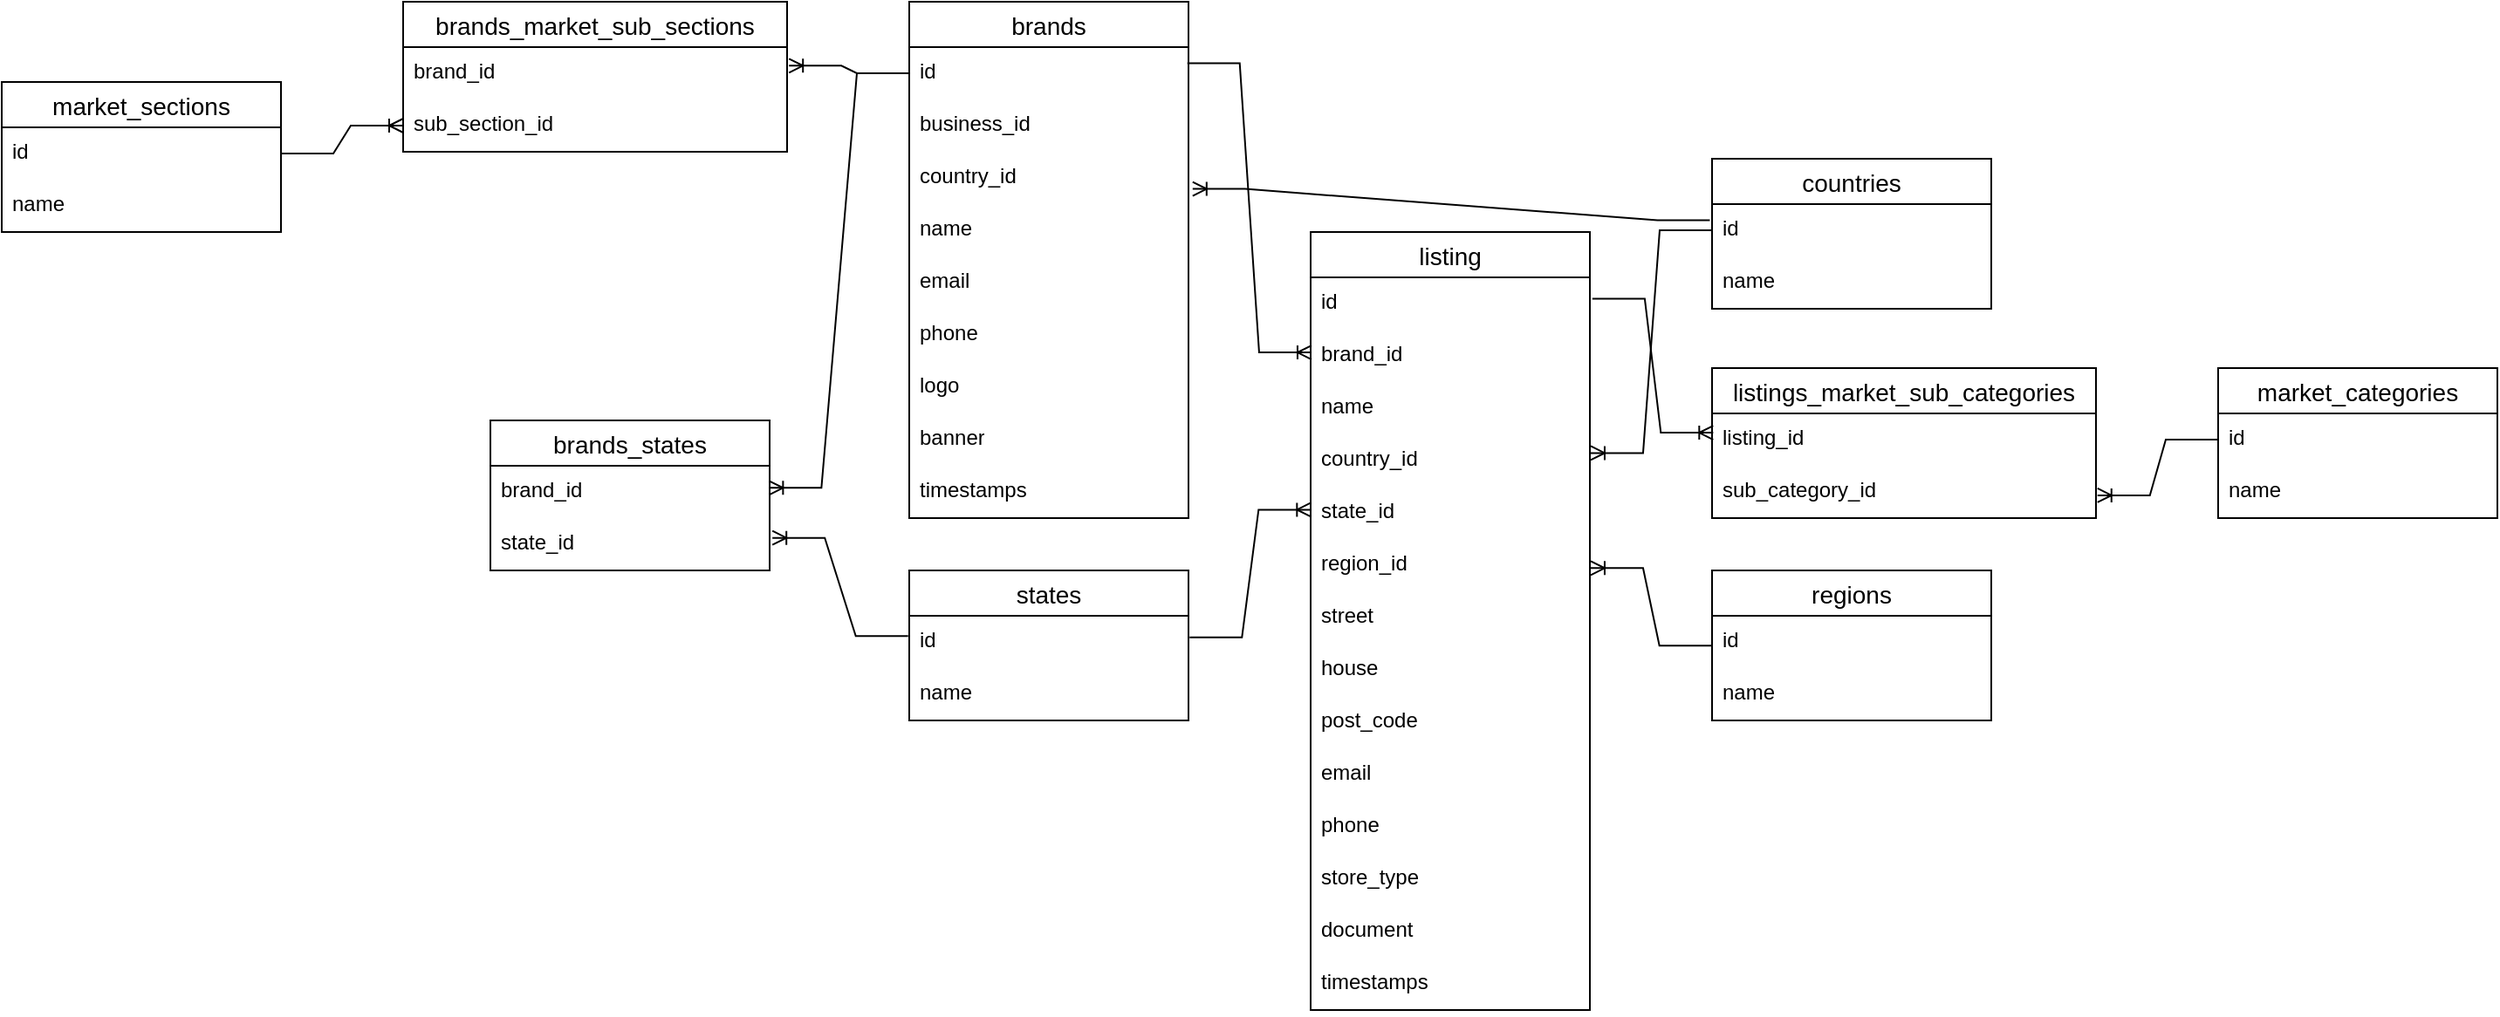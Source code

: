<mxfile version="28.0.7">
  <diagram name="Страница — 1" id="An0OuFLMLPZmMfHB33p0">
    <mxGraphModel dx="1101" dy="143" grid="1" gridSize="10" guides="1" tooltips="1" connect="1" arrows="1" fold="1" page="1" pageScale="1" pageWidth="827" pageHeight="1169" math="0" shadow="0">
      <root>
        <mxCell id="0" />
        <mxCell id="1" parent="0" />
        <mxCell id="Ajq6OxWWVP-JyfNao7yZ-18" value="brands" style="swimlane;fontStyle=0;childLayout=stackLayout;horizontal=1;startSize=26;horizontalStack=0;resizeParent=1;resizeParentMax=0;resizeLast=0;collapsible=1;marginBottom=0;align=center;fontSize=14;" vertex="1" parent="1">
          <mxGeometry x="150" y="190" width="160" height="296" as="geometry" />
        </mxCell>
        <mxCell id="Ajq6OxWWVP-JyfNao7yZ-19" value="id" style="text;strokeColor=none;fillColor=none;spacingLeft=4;spacingRight=4;overflow=hidden;rotatable=0;points=[[0,0.5],[1,0.5]];portConstraint=eastwest;fontSize=12;whiteSpace=wrap;html=1;" vertex="1" parent="Ajq6OxWWVP-JyfNao7yZ-18">
          <mxGeometry y="26" width="160" height="30" as="geometry" />
        </mxCell>
        <mxCell id="Ajq6OxWWVP-JyfNao7yZ-66" value="business_id" style="text;strokeColor=none;fillColor=none;spacingLeft=4;spacingRight=4;overflow=hidden;rotatable=0;points=[[0,0.5],[1,0.5]];portConstraint=eastwest;fontSize=12;whiteSpace=wrap;html=1;" vertex="1" parent="Ajq6OxWWVP-JyfNao7yZ-18">
          <mxGeometry y="56" width="160" height="30" as="geometry" />
        </mxCell>
        <mxCell id="Ajq6OxWWVP-JyfNao7yZ-20" value="country_id" style="text;strokeColor=none;fillColor=none;spacingLeft=4;spacingRight=4;overflow=hidden;rotatable=0;points=[[0,0.5],[1,0.5]];portConstraint=eastwest;fontSize=12;whiteSpace=wrap;html=1;" vertex="1" parent="Ajq6OxWWVP-JyfNao7yZ-18">
          <mxGeometry y="86" width="160" height="30" as="geometry" />
        </mxCell>
        <mxCell id="Ajq6OxWWVP-JyfNao7yZ-51" value="name" style="text;strokeColor=none;fillColor=none;spacingLeft=4;spacingRight=4;overflow=hidden;rotatable=0;points=[[0,0.5],[1,0.5]];portConstraint=eastwest;fontSize=12;whiteSpace=wrap;html=1;" vertex="1" parent="Ajq6OxWWVP-JyfNao7yZ-18">
          <mxGeometry y="116" width="160" height="30" as="geometry" />
        </mxCell>
        <mxCell id="Ajq6OxWWVP-JyfNao7yZ-21" value="email" style="text;strokeColor=none;fillColor=none;spacingLeft=4;spacingRight=4;overflow=hidden;rotatable=0;points=[[0,0.5],[1,0.5]];portConstraint=eastwest;fontSize=12;whiteSpace=wrap;html=1;" vertex="1" parent="Ajq6OxWWVP-JyfNao7yZ-18">
          <mxGeometry y="146" width="160" height="30" as="geometry" />
        </mxCell>
        <mxCell id="Ajq6OxWWVP-JyfNao7yZ-35" value="phone" style="text;strokeColor=none;fillColor=none;spacingLeft=4;spacingRight=4;overflow=hidden;rotatable=0;points=[[0,0.5],[1,0.5]];portConstraint=eastwest;fontSize=12;whiteSpace=wrap;html=1;" vertex="1" parent="Ajq6OxWWVP-JyfNao7yZ-18">
          <mxGeometry y="176" width="160" height="30" as="geometry" />
        </mxCell>
        <mxCell id="Ajq6OxWWVP-JyfNao7yZ-42" value="logo" style="text;strokeColor=none;fillColor=none;spacingLeft=4;spacingRight=4;overflow=hidden;rotatable=0;points=[[0,0.5],[1,0.5]];portConstraint=eastwest;fontSize=12;whiteSpace=wrap;html=1;" vertex="1" parent="Ajq6OxWWVP-JyfNao7yZ-18">
          <mxGeometry y="206" width="160" height="30" as="geometry" />
        </mxCell>
        <mxCell id="Ajq6OxWWVP-JyfNao7yZ-43" value="banner" style="text;strokeColor=none;fillColor=none;spacingLeft=4;spacingRight=4;overflow=hidden;rotatable=0;points=[[0,0.5],[1,0.5]];portConstraint=eastwest;fontSize=12;whiteSpace=wrap;html=1;" vertex="1" parent="Ajq6OxWWVP-JyfNao7yZ-18">
          <mxGeometry y="236" width="160" height="30" as="geometry" />
        </mxCell>
        <mxCell id="Ajq6OxWWVP-JyfNao7yZ-64" value="timestamps" style="text;strokeColor=none;fillColor=none;spacingLeft=4;spacingRight=4;overflow=hidden;rotatable=0;points=[[0,0.5],[1,0.5]];portConstraint=eastwest;fontSize=12;whiteSpace=wrap;html=1;" vertex="1" parent="Ajq6OxWWVP-JyfNao7yZ-18">
          <mxGeometry y="266" width="160" height="30" as="geometry" />
        </mxCell>
        <mxCell id="Ajq6OxWWVP-JyfNao7yZ-22" value="countries" style="swimlane;fontStyle=0;childLayout=stackLayout;horizontal=1;startSize=26;horizontalStack=0;resizeParent=1;resizeParentMax=0;resizeLast=0;collapsible=1;marginBottom=0;align=center;fontSize=14;" vertex="1" parent="1">
          <mxGeometry x="610" y="280" width="160" height="86" as="geometry" />
        </mxCell>
        <mxCell id="Ajq6OxWWVP-JyfNao7yZ-23" value="id" style="text;strokeColor=none;fillColor=none;spacingLeft=4;spacingRight=4;overflow=hidden;rotatable=0;points=[[0,0.5],[1,0.5]];portConstraint=eastwest;fontSize=12;whiteSpace=wrap;html=1;" vertex="1" parent="Ajq6OxWWVP-JyfNao7yZ-22">
          <mxGeometry y="26" width="160" height="30" as="geometry" />
        </mxCell>
        <mxCell id="Ajq6OxWWVP-JyfNao7yZ-24" value="name" style="text;strokeColor=none;fillColor=none;spacingLeft=4;spacingRight=4;overflow=hidden;rotatable=0;points=[[0,0.5],[1,0.5]];portConstraint=eastwest;fontSize=12;whiteSpace=wrap;html=1;" vertex="1" parent="Ajq6OxWWVP-JyfNao7yZ-22">
          <mxGeometry y="56" width="160" height="30" as="geometry" />
        </mxCell>
        <mxCell id="Ajq6OxWWVP-JyfNao7yZ-26" value="states" style="swimlane;fontStyle=0;childLayout=stackLayout;horizontal=1;startSize=26;horizontalStack=0;resizeParent=1;resizeParentMax=0;resizeLast=0;collapsible=1;marginBottom=0;align=center;fontSize=14;" vertex="1" parent="1">
          <mxGeometry x="150" y="516" width="160" height="86" as="geometry" />
        </mxCell>
        <mxCell id="Ajq6OxWWVP-JyfNao7yZ-27" value="id" style="text;strokeColor=none;fillColor=none;spacingLeft=4;spacingRight=4;overflow=hidden;rotatable=0;points=[[0,0.5],[1,0.5]];portConstraint=eastwest;fontSize=12;whiteSpace=wrap;html=1;" vertex="1" parent="Ajq6OxWWVP-JyfNao7yZ-26">
          <mxGeometry y="26" width="160" height="30" as="geometry" />
        </mxCell>
        <mxCell id="Ajq6OxWWVP-JyfNao7yZ-28" value="name" style="text;strokeColor=none;fillColor=none;spacingLeft=4;spacingRight=4;overflow=hidden;rotatable=0;points=[[0,0.5],[1,0.5]];portConstraint=eastwest;fontSize=12;whiteSpace=wrap;html=1;" vertex="1" parent="Ajq6OxWWVP-JyfNao7yZ-26">
          <mxGeometry y="56" width="160" height="30" as="geometry" />
        </mxCell>
        <mxCell id="Ajq6OxWWVP-JyfNao7yZ-29" value="regions" style="swimlane;fontStyle=0;childLayout=stackLayout;horizontal=1;startSize=26;horizontalStack=0;resizeParent=1;resizeParentMax=0;resizeLast=0;collapsible=1;marginBottom=0;align=center;fontSize=14;" vertex="1" parent="1">
          <mxGeometry x="610" y="516" width="160" height="86" as="geometry" />
        </mxCell>
        <mxCell id="Ajq6OxWWVP-JyfNao7yZ-30" value="id" style="text;strokeColor=none;fillColor=none;spacingLeft=4;spacingRight=4;overflow=hidden;rotatable=0;points=[[0,0.5],[1,0.5]];portConstraint=eastwest;fontSize=12;whiteSpace=wrap;html=1;" vertex="1" parent="Ajq6OxWWVP-JyfNao7yZ-29">
          <mxGeometry y="26" width="160" height="30" as="geometry" />
        </mxCell>
        <mxCell id="Ajq6OxWWVP-JyfNao7yZ-31" value="name" style="text;strokeColor=none;fillColor=none;spacingLeft=4;spacingRight=4;overflow=hidden;rotatable=0;points=[[0,0.5],[1,0.5]];portConstraint=eastwest;fontSize=12;whiteSpace=wrap;html=1;" vertex="1" parent="Ajq6OxWWVP-JyfNao7yZ-29">
          <mxGeometry y="56" width="160" height="30" as="geometry" />
        </mxCell>
        <mxCell id="Ajq6OxWWVP-JyfNao7yZ-32" value="brands_states" style="swimlane;fontStyle=0;childLayout=stackLayout;horizontal=1;startSize=26;horizontalStack=0;resizeParent=1;resizeParentMax=0;resizeLast=0;collapsible=1;marginBottom=0;align=center;fontSize=14;" vertex="1" parent="1">
          <mxGeometry x="-90" y="430" width="160" height="86" as="geometry" />
        </mxCell>
        <mxCell id="Ajq6OxWWVP-JyfNao7yZ-33" value="brand_id" style="text;strokeColor=none;fillColor=none;spacingLeft=4;spacingRight=4;overflow=hidden;rotatable=0;points=[[0,0.5],[1,0.5]];portConstraint=eastwest;fontSize=12;whiteSpace=wrap;html=1;" vertex="1" parent="Ajq6OxWWVP-JyfNao7yZ-32">
          <mxGeometry y="26" width="160" height="30" as="geometry" />
        </mxCell>
        <mxCell id="Ajq6OxWWVP-JyfNao7yZ-34" value="state_id" style="text;strokeColor=none;fillColor=none;spacingLeft=4;spacingRight=4;overflow=hidden;rotatable=0;points=[[0,0.5],[1,0.5]];portConstraint=eastwest;fontSize=12;whiteSpace=wrap;html=1;" vertex="1" parent="Ajq6OxWWVP-JyfNao7yZ-32">
          <mxGeometry y="56" width="160" height="30" as="geometry" />
        </mxCell>
        <mxCell id="Ajq6OxWWVP-JyfNao7yZ-36" value="market_sections" style="swimlane;fontStyle=0;childLayout=stackLayout;horizontal=1;startSize=26;horizontalStack=0;resizeParent=1;resizeParentMax=0;resizeLast=0;collapsible=1;marginBottom=0;align=center;fontSize=14;" vertex="1" parent="1">
          <mxGeometry x="-370" y="236" width="160" height="86" as="geometry" />
        </mxCell>
        <mxCell id="Ajq6OxWWVP-JyfNao7yZ-37" value="id" style="text;strokeColor=none;fillColor=none;spacingLeft=4;spacingRight=4;overflow=hidden;rotatable=0;points=[[0,0.5],[1,0.5]];portConstraint=eastwest;fontSize=12;whiteSpace=wrap;html=1;" vertex="1" parent="Ajq6OxWWVP-JyfNao7yZ-36">
          <mxGeometry y="26" width="160" height="30" as="geometry" />
        </mxCell>
        <mxCell id="Ajq6OxWWVP-JyfNao7yZ-38" value="name" style="text;strokeColor=none;fillColor=none;spacingLeft=4;spacingRight=4;overflow=hidden;rotatable=0;points=[[0,0.5],[1,0.5]];portConstraint=eastwest;fontSize=12;whiteSpace=wrap;html=1;" vertex="1" parent="Ajq6OxWWVP-JyfNao7yZ-36">
          <mxGeometry y="56" width="160" height="30" as="geometry" />
        </mxCell>
        <mxCell id="Ajq6OxWWVP-JyfNao7yZ-39" value="brands_market_sub_sections" style="swimlane;fontStyle=0;childLayout=stackLayout;horizontal=1;startSize=26;horizontalStack=0;resizeParent=1;resizeParentMax=0;resizeLast=0;collapsible=1;marginBottom=0;align=center;fontSize=14;" vertex="1" parent="1">
          <mxGeometry x="-140" y="190" width="220" height="86" as="geometry" />
        </mxCell>
        <mxCell id="Ajq6OxWWVP-JyfNao7yZ-40" value="brand_id" style="text;strokeColor=none;fillColor=none;spacingLeft=4;spacingRight=4;overflow=hidden;rotatable=0;points=[[0,0.5],[1,0.5]];portConstraint=eastwest;fontSize=12;whiteSpace=wrap;html=1;" vertex="1" parent="Ajq6OxWWVP-JyfNao7yZ-39">
          <mxGeometry y="26" width="220" height="30" as="geometry" />
        </mxCell>
        <mxCell id="Ajq6OxWWVP-JyfNao7yZ-41" value="sub_section_id" style="text;strokeColor=none;fillColor=none;spacingLeft=4;spacingRight=4;overflow=hidden;rotatable=0;points=[[0,0.5],[1,0.5]];portConstraint=eastwest;fontSize=12;whiteSpace=wrap;html=1;" vertex="1" parent="Ajq6OxWWVP-JyfNao7yZ-39">
          <mxGeometry y="56" width="220" height="30" as="geometry" />
        </mxCell>
        <mxCell id="Ajq6OxWWVP-JyfNao7yZ-44" value="listing" style="swimlane;fontStyle=0;childLayout=stackLayout;horizontal=1;startSize=26;horizontalStack=0;resizeParent=1;resizeParentMax=0;resizeLast=0;collapsible=1;marginBottom=0;align=center;fontSize=14;" vertex="1" parent="1">
          <mxGeometry x="380" y="322" width="160" height="446" as="geometry" />
        </mxCell>
        <mxCell id="Ajq6OxWWVP-JyfNao7yZ-45" value="id" style="text;strokeColor=none;fillColor=none;spacingLeft=4;spacingRight=4;overflow=hidden;rotatable=0;points=[[0,0.5],[1,0.5]];portConstraint=eastwest;fontSize=12;whiteSpace=wrap;html=1;" vertex="1" parent="Ajq6OxWWVP-JyfNao7yZ-44">
          <mxGeometry y="26" width="160" height="30" as="geometry" />
        </mxCell>
        <mxCell id="Ajq6OxWWVP-JyfNao7yZ-46" value="brand_id" style="text;strokeColor=none;fillColor=none;spacingLeft=4;spacingRight=4;overflow=hidden;rotatable=0;points=[[0,0.5],[1,0.5]];portConstraint=eastwest;fontSize=12;whiteSpace=wrap;html=1;" vertex="1" parent="Ajq6OxWWVP-JyfNao7yZ-44">
          <mxGeometry y="56" width="160" height="30" as="geometry" />
        </mxCell>
        <mxCell id="Ajq6OxWWVP-JyfNao7yZ-47" value="name" style="text;strokeColor=none;fillColor=none;spacingLeft=4;spacingRight=4;overflow=hidden;rotatable=0;points=[[0,0.5],[1,0.5]];portConstraint=eastwest;fontSize=12;whiteSpace=wrap;html=1;" vertex="1" parent="Ajq6OxWWVP-JyfNao7yZ-44">
          <mxGeometry y="86" width="160" height="30" as="geometry" />
        </mxCell>
        <mxCell id="Ajq6OxWWVP-JyfNao7yZ-48" value="country_id" style="text;strokeColor=none;fillColor=none;spacingLeft=4;spacingRight=4;overflow=hidden;rotatable=0;points=[[0,0.5],[1,0.5]];portConstraint=eastwest;fontSize=12;whiteSpace=wrap;html=1;" vertex="1" parent="Ajq6OxWWVP-JyfNao7yZ-44">
          <mxGeometry y="116" width="160" height="30" as="geometry" />
        </mxCell>
        <mxCell id="Ajq6OxWWVP-JyfNao7yZ-49" value="state_id" style="text;strokeColor=none;fillColor=none;spacingLeft=4;spacingRight=4;overflow=hidden;rotatable=0;points=[[0,0.5],[1,0.5]];portConstraint=eastwest;fontSize=12;whiteSpace=wrap;html=1;" vertex="1" parent="Ajq6OxWWVP-JyfNao7yZ-44">
          <mxGeometry y="146" width="160" height="30" as="geometry" />
        </mxCell>
        <mxCell id="Ajq6OxWWVP-JyfNao7yZ-50" value="region_id" style="text;strokeColor=none;fillColor=none;spacingLeft=4;spacingRight=4;overflow=hidden;rotatable=0;points=[[0,0.5],[1,0.5]];portConstraint=eastwest;fontSize=12;whiteSpace=wrap;html=1;" vertex="1" parent="Ajq6OxWWVP-JyfNao7yZ-44">
          <mxGeometry y="176" width="160" height="30" as="geometry" />
        </mxCell>
        <mxCell id="Ajq6OxWWVP-JyfNao7yZ-52" value="street" style="text;strokeColor=none;fillColor=none;spacingLeft=4;spacingRight=4;overflow=hidden;rotatable=0;points=[[0,0.5],[1,0.5]];portConstraint=eastwest;fontSize=12;whiteSpace=wrap;html=1;" vertex="1" parent="Ajq6OxWWVP-JyfNao7yZ-44">
          <mxGeometry y="206" width="160" height="30" as="geometry" />
        </mxCell>
        <mxCell id="Ajq6OxWWVP-JyfNao7yZ-53" value="house" style="text;strokeColor=none;fillColor=none;spacingLeft=4;spacingRight=4;overflow=hidden;rotatable=0;points=[[0,0.5],[1,0.5]];portConstraint=eastwest;fontSize=12;whiteSpace=wrap;html=1;" vertex="1" parent="Ajq6OxWWVP-JyfNao7yZ-44">
          <mxGeometry y="236" width="160" height="30" as="geometry" />
        </mxCell>
        <mxCell id="Ajq6OxWWVP-JyfNao7yZ-54" value="post_code" style="text;strokeColor=none;fillColor=none;spacingLeft=4;spacingRight=4;overflow=hidden;rotatable=0;points=[[0,0.5],[1,0.5]];portConstraint=eastwest;fontSize=12;whiteSpace=wrap;html=1;" vertex="1" parent="Ajq6OxWWVP-JyfNao7yZ-44">
          <mxGeometry y="266" width="160" height="30" as="geometry" />
        </mxCell>
        <mxCell id="Ajq6OxWWVP-JyfNao7yZ-55" value="email" style="text;strokeColor=none;fillColor=none;spacingLeft=4;spacingRight=4;overflow=hidden;rotatable=0;points=[[0,0.5],[1,0.5]];portConstraint=eastwest;fontSize=12;whiteSpace=wrap;html=1;" vertex="1" parent="Ajq6OxWWVP-JyfNao7yZ-44">
          <mxGeometry y="296" width="160" height="30" as="geometry" />
        </mxCell>
        <mxCell id="Ajq6OxWWVP-JyfNao7yZ-56" value="phone" style="text;strokeColor=none;fillColor=none;spacingLeft=4;spacingRight=4;overflow=hidden;rotatable=0;points=[[0,0.5],[1,0.5]];portConstraint=eastwest;fontSize=12;whiteSpace=wrap;html=1;" vertex="1" parent="Ajq6OxWWVP-JyfNao7yZ-44">
          <mxGeometry y="326" width="160" height="30" as="geometry" />
        </mxCell>
        <mxCell id="Ajq6OxWWVP-JyfNao7yZ-63" value="store_type" style="text;strokeColor=none;fillColor=none;spacingLeft=4;spacingRight=4;overflow=hidden;rotatable=0;points=[[0,0.5],[1,0.5]];portConstraint=eastwest;fontSize=12;whiteSpace=wrap;html=1;" vertex="1" parent="Ajq6OxWWVP-JyfNao7yZ-44">
          <mxGeometry y="356" width="160" height="30" as="geometry" />
        </mxCell>
        <mxCell id="Ajq6OxWWVP-JyfNao7yZ-78" value="document" style="text;strokeColor=none;fillColor=none;spacingLeft=4;spacingRight=4;overflow=hidden;rotatable=0;points=[[0,0.5],[1,0.5]];portConstraint=eastwest;fontSize=12;whiteSpace=wrap;html=1;" vertex="1" parent="Ajq6OxWWVP-JyfNao7yZ-44">
          <mxGeometry y="386" width="160" height="30" as="geometry" />
        </mxCell>
        <mxCell id="Ajq6OxWWVP-JyfNao7yZ-65" value="timestamps" style="text;strokeColor=none;fillColor=none;spacingLeft=4;spacingRight=4;overflow=hidden;rotatable=0;points=[[0,0.5],[1,0.5]];portConstraint=eastwest;fontSize=12;whiteSpace=wrap;html=1;" vertex="1" parent="Ajq6OxWWVP-JyfNao7yZ-44">
          <mxGeometry y="416" width="160" height="30" as="geometry" />
        </mxCell>
        <mxCell id="Ajq6OxWWVP-JyfNao7yZ-57" value="market_categories" style="swimlane;fontStyle=0;childLayout=stackLayout;horizontal=1;startSize=26;horizontalStack=0;resizeParent=1;resizeParentMax=0;resizeLast=0;collapsible=1;marginBottom=0;align=center;fontSize=14;" vertex="1" parent="1">
          <mxGeometry x="900" y="400" width="160" height="86" as="geometry" />
        </mxCell>
        <mxCell id="Ajq6OxWWVP-JyfNao7yZ-58" value="id" style="text;strokeColor=none;fillColor=none;spacingLeft=4;spacingRight=4;overflow=hidden;rotatable=0;points=[[0,0.5],[1,0.5]];portConstraint=eastwest;fontSize=12;whiteSpace=wrap;html=1;" vertex="1" parent="Ajq6OxWWVP-JyfNao7yZ-57">
          <mxGeometry y="26" width="160" height="30" as="geometry" />
        </mxCell>
        <mxCell id="Ajq6OxWWVP-JyfNao7yZ-59" value="name" style="text;strokeColor=none;fillColor=none;spacingLeft=4;spacingRight=4;overflow=hidden;rotatable=0;points=[[0,0.5],[1,0.5]];portConstraint=eastwest;fontSize=12;whiteSpace=wrap;html=1;" vertex="1" parent="Ajq6OxWWVP-JyfNao7yZ-57">
          <mxGeometry y="56" width="160" height="30" as="geometry" />
        </mxCell>
        <mxCell id="Ajq6OxWWVP-JyfNao7yZ-60" value="listings_market_sub_categories" style="swimlane;fontStyle=0;childLayout=stackLayout;horizontal=1;startSize=26;horizontalStack=0;resizeParent=1;resizeParentMax=0;resizeLast=0;collapsible=1;marginBottom=0;align=center;fontSize=14;" vertex="1" parent="1">
          <mxGeometry x="610" y="400" width="220" height="86" as="geometry" />
        </mxCell>
        <mxCell id="Ajq6OxWWVP-JyfNao7yZ-61" value="listing_id" style="text;strokeColor=none;fillColor=none;spacingLeft=4;spacingRight=4;overflow=hidden;rotatable=0;points=[[0,0.5],[1,0.5]];portConstraint=eastwest;fontSize=12;whiteSpace=wrap;html=1;" vertex="1" parent="Ajq6OxWWVP-JyfNao7yZ-60">
          <mxGeometry y="26" width="220" height="30" as="geometry" />
        </mxCell>
        <mxCell id="Ajq6OxWWVP-JyfNao7yZ-62" value="sub_category_id" style="text;strokeColor=none;fillColor=none;spacingLeft=4;spacingRight=4;overflow=hidden;rotatable=0;points=[[0,0.5],[1,0.5]];portConstraint=eastwest;fontSize=12;whiteSpace=wrap;html=1;" vertex="1" parent="Ajq6OxWWVP-JyfNao7yZ-60">
          <mxGeometry y="56" width="220" height="30" as="geometry" />
        </mxCell>
        <mxCell id="Ajq6OxWWVP-JyfNao7yZ-67" value="" style="edgeStyle=entityRelationEdgeStyle;fontSize=12;html=1;endArrow=ERoneToMany;rounded=0;exitX=-0.008;exitY=0.308;exitDx=0;exitDy=0;entryX=1.015;entryY=0.71;entryDx=0;entryDy=0;entryPerimeter=0;exitPerimeter=0;" edge="1" parent="1" source="Ajq6OxWWVP-JyfNao7yZ-23" target="Ajq6OxWWVP-JyfNao7yZ-20">
          <mxGeometry width="100" height="100" relative="1" as="geometry">
            <mxPoint x="490" y="400" as="sourcePoint" />
            <mxPoint x="590" y="300" as="targetPoint" />
          </mxGeometry>
        </mxCell>
        <mxCell id="Ajq6OxWWVP-JyfNao7yZ-68" value="" style="edgeStyle=entityRelationEdgeStyle;fontSize=12;html=1;endArrow=ERoneToMany;rounded=0;exitX=0;exitY=0.5;exitDx=0;exitDy=0;entryX=0.998;entryY=0.422;entryDx=0;entryDy=0;entryPerimeter=0;" edge="1" parent="1" source="Ajq6OxWWVP-JyfNao7yZ-19" target="Ajq6OxWWVP-JyfNao7yZ-33">
          <mxGeometry width="100" height="100" relative="1" as="geometry">
            <mxPoint x="498" y="260" as="sourcePoint" />
            <mxPoint x="380" y="326" as="targetPoint" />
          </mxGeometry>
        </mxCell>
        <mxCell id="Ajq6OxWWVP-JyfNao7yZ-69" value="" style="edgeStyle=entityRelationEdgeStyle;fontSize=12;html=1;endArrow=ERoneToMany;rounded=0;exitX=-0.004;exitY=0.389;exitDx=0;exitDy=0;entryX=1.01;entryY=0.378;entryDx=0;entryDy=0;exitPerimeter=0;entryPerimeter=0;" edge="1" parent="1" source="Ajq6OxWWVP-JyfNao7yZ-27" target="Ajq6OxWWVP-JyfNao7yZ-34">
          <mxGeometry width="100" height="100" relative="1" as="geometry">
            <mxPoint x="350" y="251" as="sourcePoint" />
            <mxPoint x="431" y="200" as="targetPoint" />
          </mxGeometry>
        </mxCell>
        <mxCell id="Ajq6OxWWVP-JyfNao7yZ-70" value="" style="edgeStyle=entityRelationEdgeStyle;fontSize=12;html=1;endArrow=ERoneToMany;rounded=0;exitX=0;exitY=0.5;exitDx=0;exitDy=0;entryX=1.005;entryY=0.356;entryDx=0;entryDy=0;entryPerimeter=0;" edge="1" parent="1" source="Ajq6OxWWVP-JyfNao7yZ-19" target="Ajq6OxWWVP-JyfNao7yZ-40">
          <mxGeometry width="100" height="100" relative="1" as="geometry">
            <mxPoint x="417" y="398" as="sourcePoint" />
            <mxPoint x="340" y="310" as="targetPoint" />
          </mxGeometry>
        </mxCell>
        <mxCell id="Ajq6OxWWVP-JyfNao7yZ-71" value="" style="edgeStyle=entityRelationEdgeStyle;fontSize=12;html=1;endArrow=ERoneToMany;rounded=0;exitX=1;exitY=0.5;exitDx=0;exitDy=0;entryX=0;entryY=0.5;entryDx=0;entryDy=0;" edge="1" parent="1" source="Ajq6OxWWVP-JyfNao7yZ-37" target="Ajq6OxWWVP-JyfNao7yZ-41">
          <mxGeometry width="100" height="100" relative="1" as="geometry">
            <mxPoint x="650" y="190" as="sourcePoint" />
            <mxPoint x="580" y="219" as="targetPoint" />
          </mxGeometry>
        </mxCell>
        <mxCell id="Ajq6OxWWVP-JyfNao7yZ-72" value="" style="edgeStyle=entityRelationEdgeStyle;fontSize=12;html=1;endArrow=ERoneToMany;rounded=0;exitX=0.996;exitY=0.308;exitDx=0;exitDy=0;entryX=0.003;entryY=0.435;entryDx=0;entryDy=0;entryPerimeter=0;exitPerimeter=0;" edge="1" parent="1" source="Ajq6OxWWVP-JyfNao7yZ-19" target="Ajq6OxWWVP-JyfNao7yZ-46">
          <mxGeometry width="100" height="100" relative="1" as="geometry">
            <mxPoint x="427" y="448" as="sourcePoint" />
            <mxPoint x="350" y="360" as="targetPoint" />
          </mxGeometry>
        </mxCell>
        <mxCell id="Ajq6OxWWVP-JyfNao7yZ-73" value="" style="edgeStyle=entityRelationEdgeStyle;fontSize=12;html=1;endArrow=ERoneToMany;rounded=0;exitX=1.004;exitY=0.411;exitDx=0;exitDy=0;entryX=0.001;entryY=0.441;entryDx=0;entryDy=0;exitPerimeter=0;entryPerimeter=0;" edge="1" parent="1" source="Ajq6OxWWVP-JyfNao7yZ-27" target="Ajq6OxWWVP-JyfNao7yZ-49">
          <mxGeometry width="100" height="100" relative="1" as="geometry">
            <mxPoint x="177" y="567" as="sourcePoint" />
            <mxPoint x="100" y="510" as="targetPoint" />
          </mxGeometry>
        </mxCell>
        <mxCell id="Ajq6OxWWVP-JyfNao7yZ-74" value="" style="edgeStyle=entityRelationEdgeStyle;fontSize=12;html=1;endArrow=ERoneToMany;rounded=0;exitX=0;exitY=0.5;exitDx=0;exitDy=0;entryX=1.003;entryY=0.358;entryDx=0;entryDy=0;entryPerimeter=0;" edge="1" parent="1" source="Ajq6OxWWVP-JyfNao7yZ-23" target="Ajq6OxWWVP-JyfNao7yZ-48">
          <mxGeometry width="100" height="100" relative="1" as="geometry">
            <mxPoint x="360" y="320" as="sourcePoint" />
            <mxPoint x="435" y="484" as="targetPoint" />
          </mxGeometry>
        </mxCell>
        <mxCell id="Ajq6OxWWVP-JyfNao7yZ-75" value="" style="edgeStyle=entityRelationEdgeStyle;fontSize=12;html=1;endArrow=ERoneToMany;rounded=0;exitX=-0.001;exitY=0.572;exitDx=0;exitDy=0;exitPerimeter=0;entryX=1.003;entryY=0.556;entryDx=0;entryDy=0;entryPerimeter=0;" edge="1" parent="1" source="Ajq6OxWWVP-JyfNao7yZ-30" target="Ajq6OxWWVP-JyfNao7yZ-50">
          <mxGeometry width="100" height="100" relative="1" as="geometry">
            <mxPoint x="630" y="380" as="sourcePoint" />
            <mxPoint x="570" y="510" as="targetPoint" />
          </mxGeometry>
        </mxCell>
        <mxCell id="Ajq6OxWWVP-JyfNao7yZ-76" value="" style="edgeStyle=entityRelationEdgeStyle;fontSize=12;html=1;endArrow=ERoneToMany;rounded=0;exitX=1.009;exitY=0.407;exitDx=0;exitDy=0;entryX=0.003;entryY=0.367;entryDx=0;entryDy=0;entryPerimeter=0;exitPerimeter=0;" edge="1" parent="1" source="Ajq6OxWWVP-JyfNao7yZ-45" target="Ajq6OxWWVP-JyfNao7yZ-61">
          <mxGeometry width="100" height="100" relative="1" as="geometry">
            <mxPoint x="650" y="380" as="sourcePoint" />
            <mxPoint x="580" y="508" as="targetPoint" />
          </mxGeometry>
        </mxCell>
        <mxCell id="Ajq6OxWWVP-JyfNao7yZ-77" value="" style="edgeStyle=entityRelationEdgeStyle;fontSize=12;html=1;endArrow=ERoneToMany;rounded=0;exitX=0;exitY=0.5;exitDx=0;exitDy=0;entryX=1.004;entryY=0.565;entryDx=0;entryDy=0;entryPerimeter=0;" edge="1" parent="1" source="Ajq6OxWWVP-JyfNao7yZ-58" target="Ajq6OxWWVP-JyfNao7yZ-62">
          <mxGeometry width="100" height="100" relative="1" as="geometry">
            <mxPoint x="660" y="340" as="sourcePoint" />
            <mxPoint x="590" y="468" as="targetPoint" />
          </mxGeometry>
        </mxCell>
      </root>
    </mxGraphModel>
  </diagram>
</mxfile>
